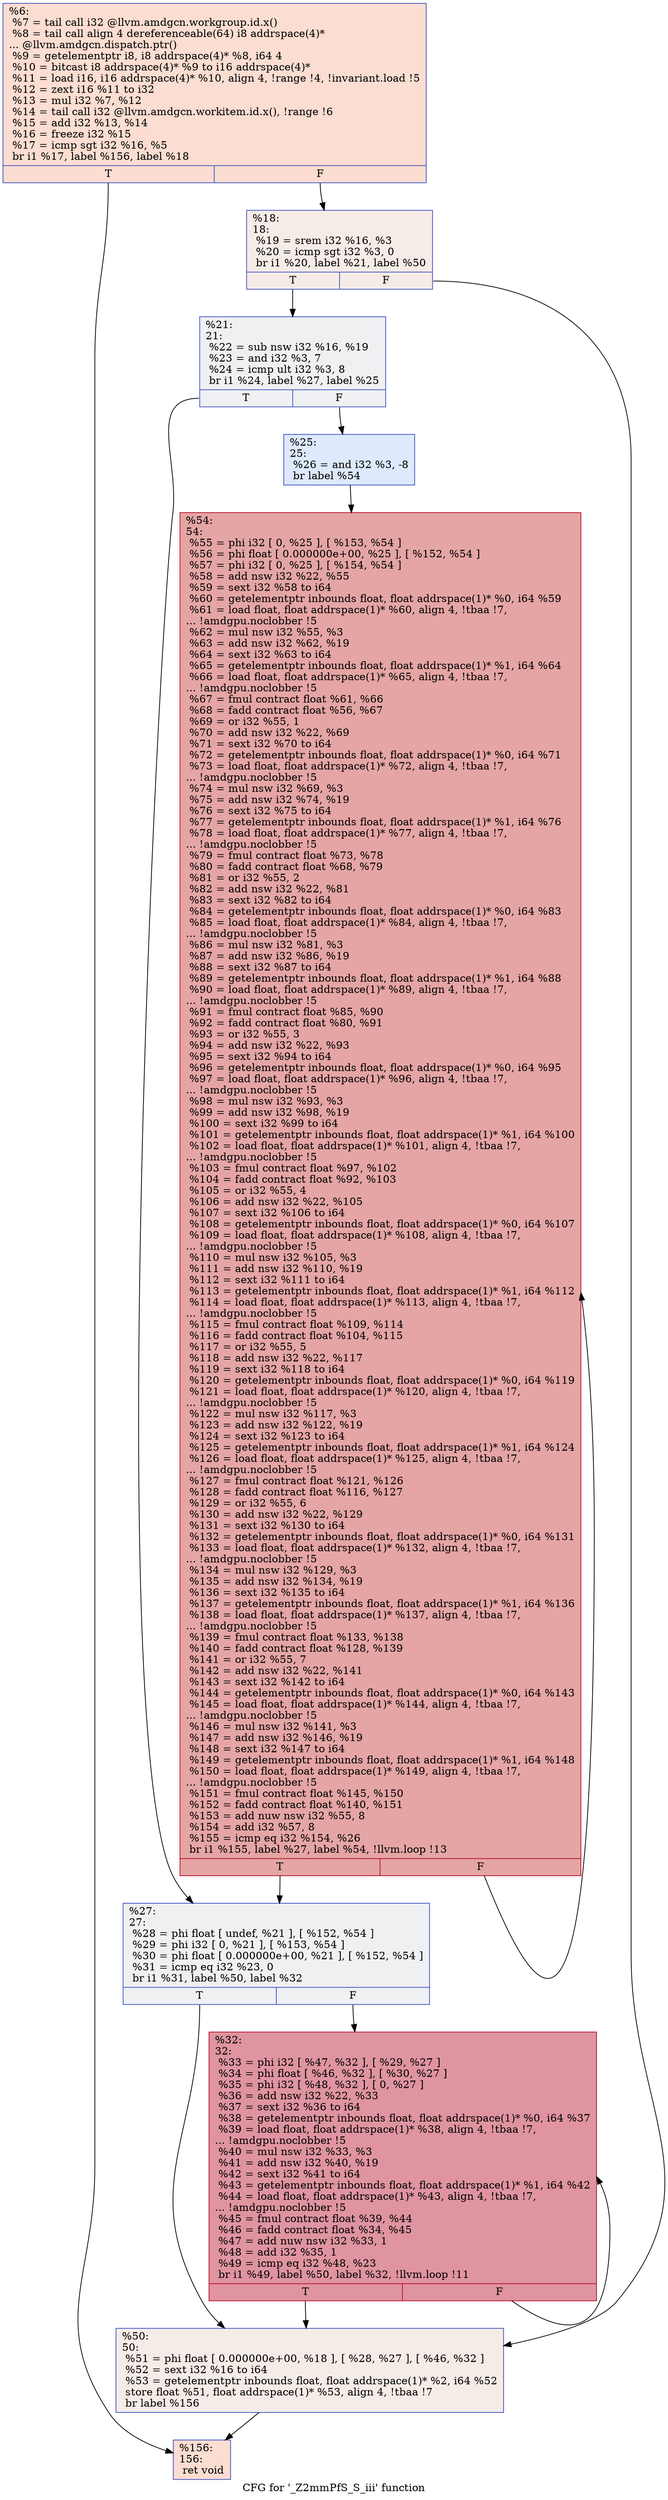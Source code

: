 digraph "CFG for '_Z2mmPfS_S_iii' function" {
	label="CFG for '_Z2mmPfS_S_iii' function";

	Node0x4c91980 [shape=record,color="#3d50c3ff", style=filled, fillcolor="#f7b39670",label="{%6:\l  %7 = tail call i32 @llvm.amdgcn.workgroup.id.x()\l  %8 = tail call align 4 dereferenceable(64) i8 addrspace(4)*\l... @llvm.amdgcn.dispatch.ptr()\l  %9 = getelementptr i8, i8 addrspace(4)* %8, i64 4\l  %10 = bitcast i8 addrspace(4)* %9 to i16 addrspace(4)*\l  %11 = load i16, i16 addrspace(4)* %10, align 4, !range !4, !invariant.load !5\l  %12 = zext i16 %11 to i32\l  %13 = mul i32 %7, %12\l  %14 = tail call i32 @llvm.amdgcn.workitem.id.x(), !range !6\l  %15 = add i32 %13, %14\l  %16 = freeze i32 %15\l  %17 = icmp sgt i32 %16, %5\l  br i1 %17, label %156, label %18\l|{<s0>T|<s1>F}}"];
	Node0x4c91980:s0 -> Node0x4c93980;
	Node0x4c91980:s1 -> Node0x4c93a10;
	Node0x4c93a10 [shape=record,color="#3d50c3ff", style=filled, fillcolor="#ead5c970",label="{%18:\l18:                                               \l  %19 = srem i32 %16, %3\l  %20 = icmp sgt i32 %3, 0\l  br i1 %20, label %21, label %50\l|{<s0>T|<s1>F}}"];
	Node0x4c93a10:s0 -> Node0x4c93c70;
	Node0x4c93a10:s1 -> Node0x4c93cc0;
	Node0x4c93c70 [shape=record,color="#3d50c3ff", style=filled, fillcolor="#d9dce170",label="{%21:\l21:                                               \l  %22 = sub nsw i32 %16, %19\l  %23 = and i32 %3, 7\l  %24 = icmp ult i32 %3, 8\l  br i1 %24, label %27, label %25\l|{<s0>T|<s1>F}}"];
	Node0x4c93c70:s0 -> Node0x4c94010;
	Node0x4c93c70:s1 -> Node0x4c94060;
	Node0x4c94060 [shape=record,color="#3d50c3ff", style=filled, fillcolor="#b5cdfa70",label="{%25:\l25:                                               \l  %26 = and i32 %3, -8\l  br label %54\l}"];
	Node0x4c94060 -> Node0x4c94260;
	Node0x4c94010 [shape=record,color="#3d50c3ff", style=filled, fillcolor="#d9dce170",label="{%27:\l27:                                               \l  %28 = phi float [ undef, %21 ], [ %152, %54 ]\l  %29 = phi i32 [ 0, %21 ], [ %153, %54 ]\l  %30 = phi float [ 0.000000e+00, %21 ], [ %152, %54 ]\l  %31 = icmp eq i32 %23, 0\l  br i1 %31, label %50, label %32\l|{<s0>T|<s1>F}}"];
	Node0x4c94010:s0 -> Node0x4c93cc0;
	Node0x4c94010:s1 -> Node0x4c954d0;
	Node0x4c954d0 [shape=record,color="#b70d28ff", style=filled, fillcolor="#b70d2870",label="{%32:\l32:                                               \l  %33 = phi i32 [ %47, %32 ], [ %29, %27 ]\l  %34 = phi float [ %46, %32 ], [ %30, %27 ]\l  %35 = phi i32 [ %48, %32 ], [ 0, %27 ]\l  %36 = add nsw i32 %22, %33\l  %37 = sext i32 %36 to i64\l  %38 = getelementptr inbounds float, float addrspace(1)* %0, i64 %37\l  %39 = load float, float addrspace(1)* %38, align 4, !tbaa !7,\l... !amdgpu.noclobber !5\l  %40 = mul nsw i32 %33, %3\l  %41 = add nsw i32 %40, %19\l  %42 = sext i32 %41 to i64\l  %43 = getelementptr inbounds float, float addrspace(1)* %1, i64 %42\l  %44 = load float, float addrspace(1)* %43, align 4, !tbaa !7,\l... !amdgpu.noclobber !5\l  %45 = fmul contract float %39, %44\l  %46 = fadd contract float %34, %45\l  %47 = add nuw nsw i32 %33, 1\l  %48 = add i32 %35, 1\l  %49 = icmp eq i32 %48, %23\l  br i1 %49, label %50, label %32, !llvm.loop !11\l|{<s0>T|<s1>F}}"];
	Node0x4c954d0:s0 -> Node0x4c93cc0;
	Node0x4c954d0:s1 -> Node0x4c954d0;
	Node0x4c93cc0 [shape=record,color="#3d50c3ff", style=filled, fillcolor="#ead5c970",label="{%50:\l50:                                               \l  %51 = phi float [ 0.000000e+00, %18 ], [ %28, %27 ], [ %46, %32 ]\l  %52 = sext i32 %16 to i64\l  %53 = getelementptr inbounds float, float addrspace(1)* %2, i64 %52\l  store float %51, float addrspace(1)* %53, align 4, !tbaa !7\l  br label %156\l}"];
	Node0x4c93cc0 -> Node0x4c93980;
	Node0x4c94260 [shape=record,color="#b70d28ff", style=filled, fillcolor="#c5333470",label="{%54:\l54:                                               \l  %55 = phi i32 [ 0, %25 ], [ %153, %54 ]\l  %56 = phi float [ 0.000000e+00, %25 ], [ %152, %54 ]\l  %57 = phi i32 [ 0, %25 ], [ %154, %54 ]\l  %58 = add nsw i32 %22, %55\l  %59 = sext i32 %58 to i64\l  %60 = getelementptr inbounds float, float addrspace(1)* %0, i64 %59\l  %61 = load float, float addrspace(1)* %60, align 4, !tbaa !7,\l... !amdgpu.noclobber !5\l  %62 = mul nsw i32 %55, %3\l  %63 = add nsw i32 %62, %19\l  %64 = sext i32 %63 to i64\l  %65 = getelementptr inbounds float, float addrspace(1)* %1, i64 %64\l  %66 = load float, float addrspace(1)* %65, align 4, !tbaa !7,\l... !amdgpu.noclobber !5\l  %67 = fmul contract float %61, %66\l  %68 = fadd contract float %56, %67\l  %69 = or i32 %55, 1\l  %70 = add nsw i32 %22, %69\l  %71 = sext i32 %70 to i64\l  %72 = getelementptr inbounds float, float addrspace(1)* %0, i64 %71\l  %73 = load float, float addrspace(1)* %72, align 4, !tbaa !7,\l... !amdgpu.noclobber !5\l  %74 = mul nsw i32 %69, %3\l  %75 = add nsw i32 %74, %19\l  %76 = sext i32 %75 to i64\l  %77 = getelementptr inbounds float, float addrspace(1)* %1, i64 %76\l  %78 = load float, float addrspace(1)* %77, align 4, !tbaa !7,\l... !amdgpu.noclobber !5\l  %79 = fmul contract float %73, %78\l  %80 = fadd contract float %68, %79\l  %81 = or i32 %55, 2\l  %82 = add nsw i32 %22, %81\l  %83 = sext i32 %82 to i64\l  %84 = getelementptr inbounds float, float addrspace(1)* %0, i64 %83\l  %85 = load float, float addrspace(1)* %84, align 4, !tbaa !7,\l... !amdgpu.noclobber !5\l  %86 = mul nsw i32 %81, %3\l  %87 = add nsw i32 %86, %19\l  %88 = sext i32 %87 to i64\l  %89 = getelementptr inbounds float, float addrspace(1)* %1, i64 %88\l  %90 = load float, float addrspace(1)* %89, align 4, !tbaa !7,\l... !amdgpu.noclobber !5\l  %91 = fmul contract float %85, %90\l  %92 = fadd contract float %80, %91\l  %93 = or i32 %55, 3\l  %94 = add nsw i32 %22, %93\l  %95 = sext i32 %94 to i64\l  %96 = getelementptr inbounds float, float addrspace(1)* %0, i64 %95\l  %97 = load float, float addrspace(1)* %96, align 4, !tbaa !7,\l... !amdgpu.noclobber !5\l  %98 = mul nsw i32 %93, %3\l  %99 = add nsw i32 %98, %19\l  %100 = sext i32 %99 to i64\l  %101 = getelementptr inbounds float, float addrspace(1)* %1, i64 %100\l  %102 = load float, float addrspace(1)* %101, align 4, !tbaa !7,\l... !amdgpu.noclobber !5\l  %103 = fmul contract float %97, %102\l  %104 = fadd contract float %92, %103\l  %105 = or i32 %55, 4\l  %106 = add nsw i32 %22, %105\l  %107 = sext i32 %106 to i64\l  %108 = getelementptr inbounds float, float addrspace(1)* %0, i64 %107\l  %109 = load float, float addrspace(1)* %108, align 4, !tbaa !7,\l... !amdgpu.noclobber !5\l  %110 = mul nsw i32 %105, %3\l  %111 = add nsw i32 %110, %19\l  %112 = sext i32 %111 to i64\l  %113 = getelementptr inbounds float, float addrspace(1)* %1, i64 %112\l  %114 = load float, float addrspace(1)* %113, align 4, !tbaa !7,\l... !amdgpu.noclobber !5\l  %115 = fmul contract float %109, %114\l  %116 = fadd contract float %104, %115\l  %117 = or i32 %55, 5\l  %118 = add nsw i32 %22, %117\l  %119 = sext i32 %118 to i64\l  %120 = getelementptr inbounds float, float addrspace(1)* %0, i64 %119\l  %121 = load float, float addrspace(1)* %120, align 4, !tbaa !7,\l... !amdgpu.noclobber !5\l  %122 = mul nsw i32 %117, %3\l  %123 = add nsw i32 %122, %19\l  %124 = sext i32 %123 to i64\l  %125 = getelementptr inbounds float, float addrspace(1)* %1, i64 %124\l  %126 = load float, float addrspace(1)* %125, align 4, !tbaa !7,\l... !amdgpu.noclobber !5\l  %127 = fmul contract float %121, %126\l  %128 = fadd contract float %116, %127\l  %129 = or i32 %55, 6\l  %130 = add nsw i32 %22, %129\l  %131 = sext i32 %130 to i64\l  %132 = getelementptr inbounds float, float addrspace(1)* %0, i64 %131\l  %133 = load float, float addrspace(1)* %132, align 4, !tbaa !7,\l... !amdgpu.noclobber !5\l  %134 = mul nsw i32 %129, %3\l  %135 = add nsw i32 %134, %19\l  %136 = sext i32 %135 to i64\l  %137 = getelementptr inbounds float, float addrspace(1)* %1, i64 %136\l  %138 = load float, float addrspace(1)* %137, align 4, !tbaa !7,\l... !amdgpu.noclobber !5\l  %139 = fmul contract float %133, %138\l  %140 = fadd contract float %128, %139\l  %141 = or i32 %55, 7\l  %142 = add nsw i32 %22, %141\l  %143 = sext i32 %142 to i64\l  %144 = getelementptr inbounds float, float addrspace(1)* %0, i64 %143\l  %145 = load float, float addrspace(1)* %144, align 4, !tbaa !7,\l... !amdgpu.noclobber !5\l  %146 = mul nsw i32 %141, %3\l  %147 = add nsw i32 %146, %19\l  %148 = sext i32 %147 to i64\l  %149 = getelementptr inbounds float, float addrspace(1)* %1, i64 %148\l  %150 = load float, float addrspace(1)* %149, align 4, !tbaa !7,\l... !amdgpu.noclobber !5\l  %151 = fmul contract float %145, %150\l  %152 = fadd contract float %140, %151\l  %153 = add nuw nsw i32 %55, 8\l  %154 = add i32 %57, 8\l  %155 = icmp eq i32 %154, %26\l  br i1 %155, label %27, label %54, !llvm.loop !13\l|{<s0>T|<s1>F}}"];
	Node0x4c94260:s0 -> Node0x4c94010;
	Node0x4c94260:s1 -> Node0x4c94260;
	Node0x4c93980 [shape=record,color="#3d50c3ff", style=filled, fillcolor="#f7b39670",label="{%156:\l156:                                              \l  ret void\l}"];
}
